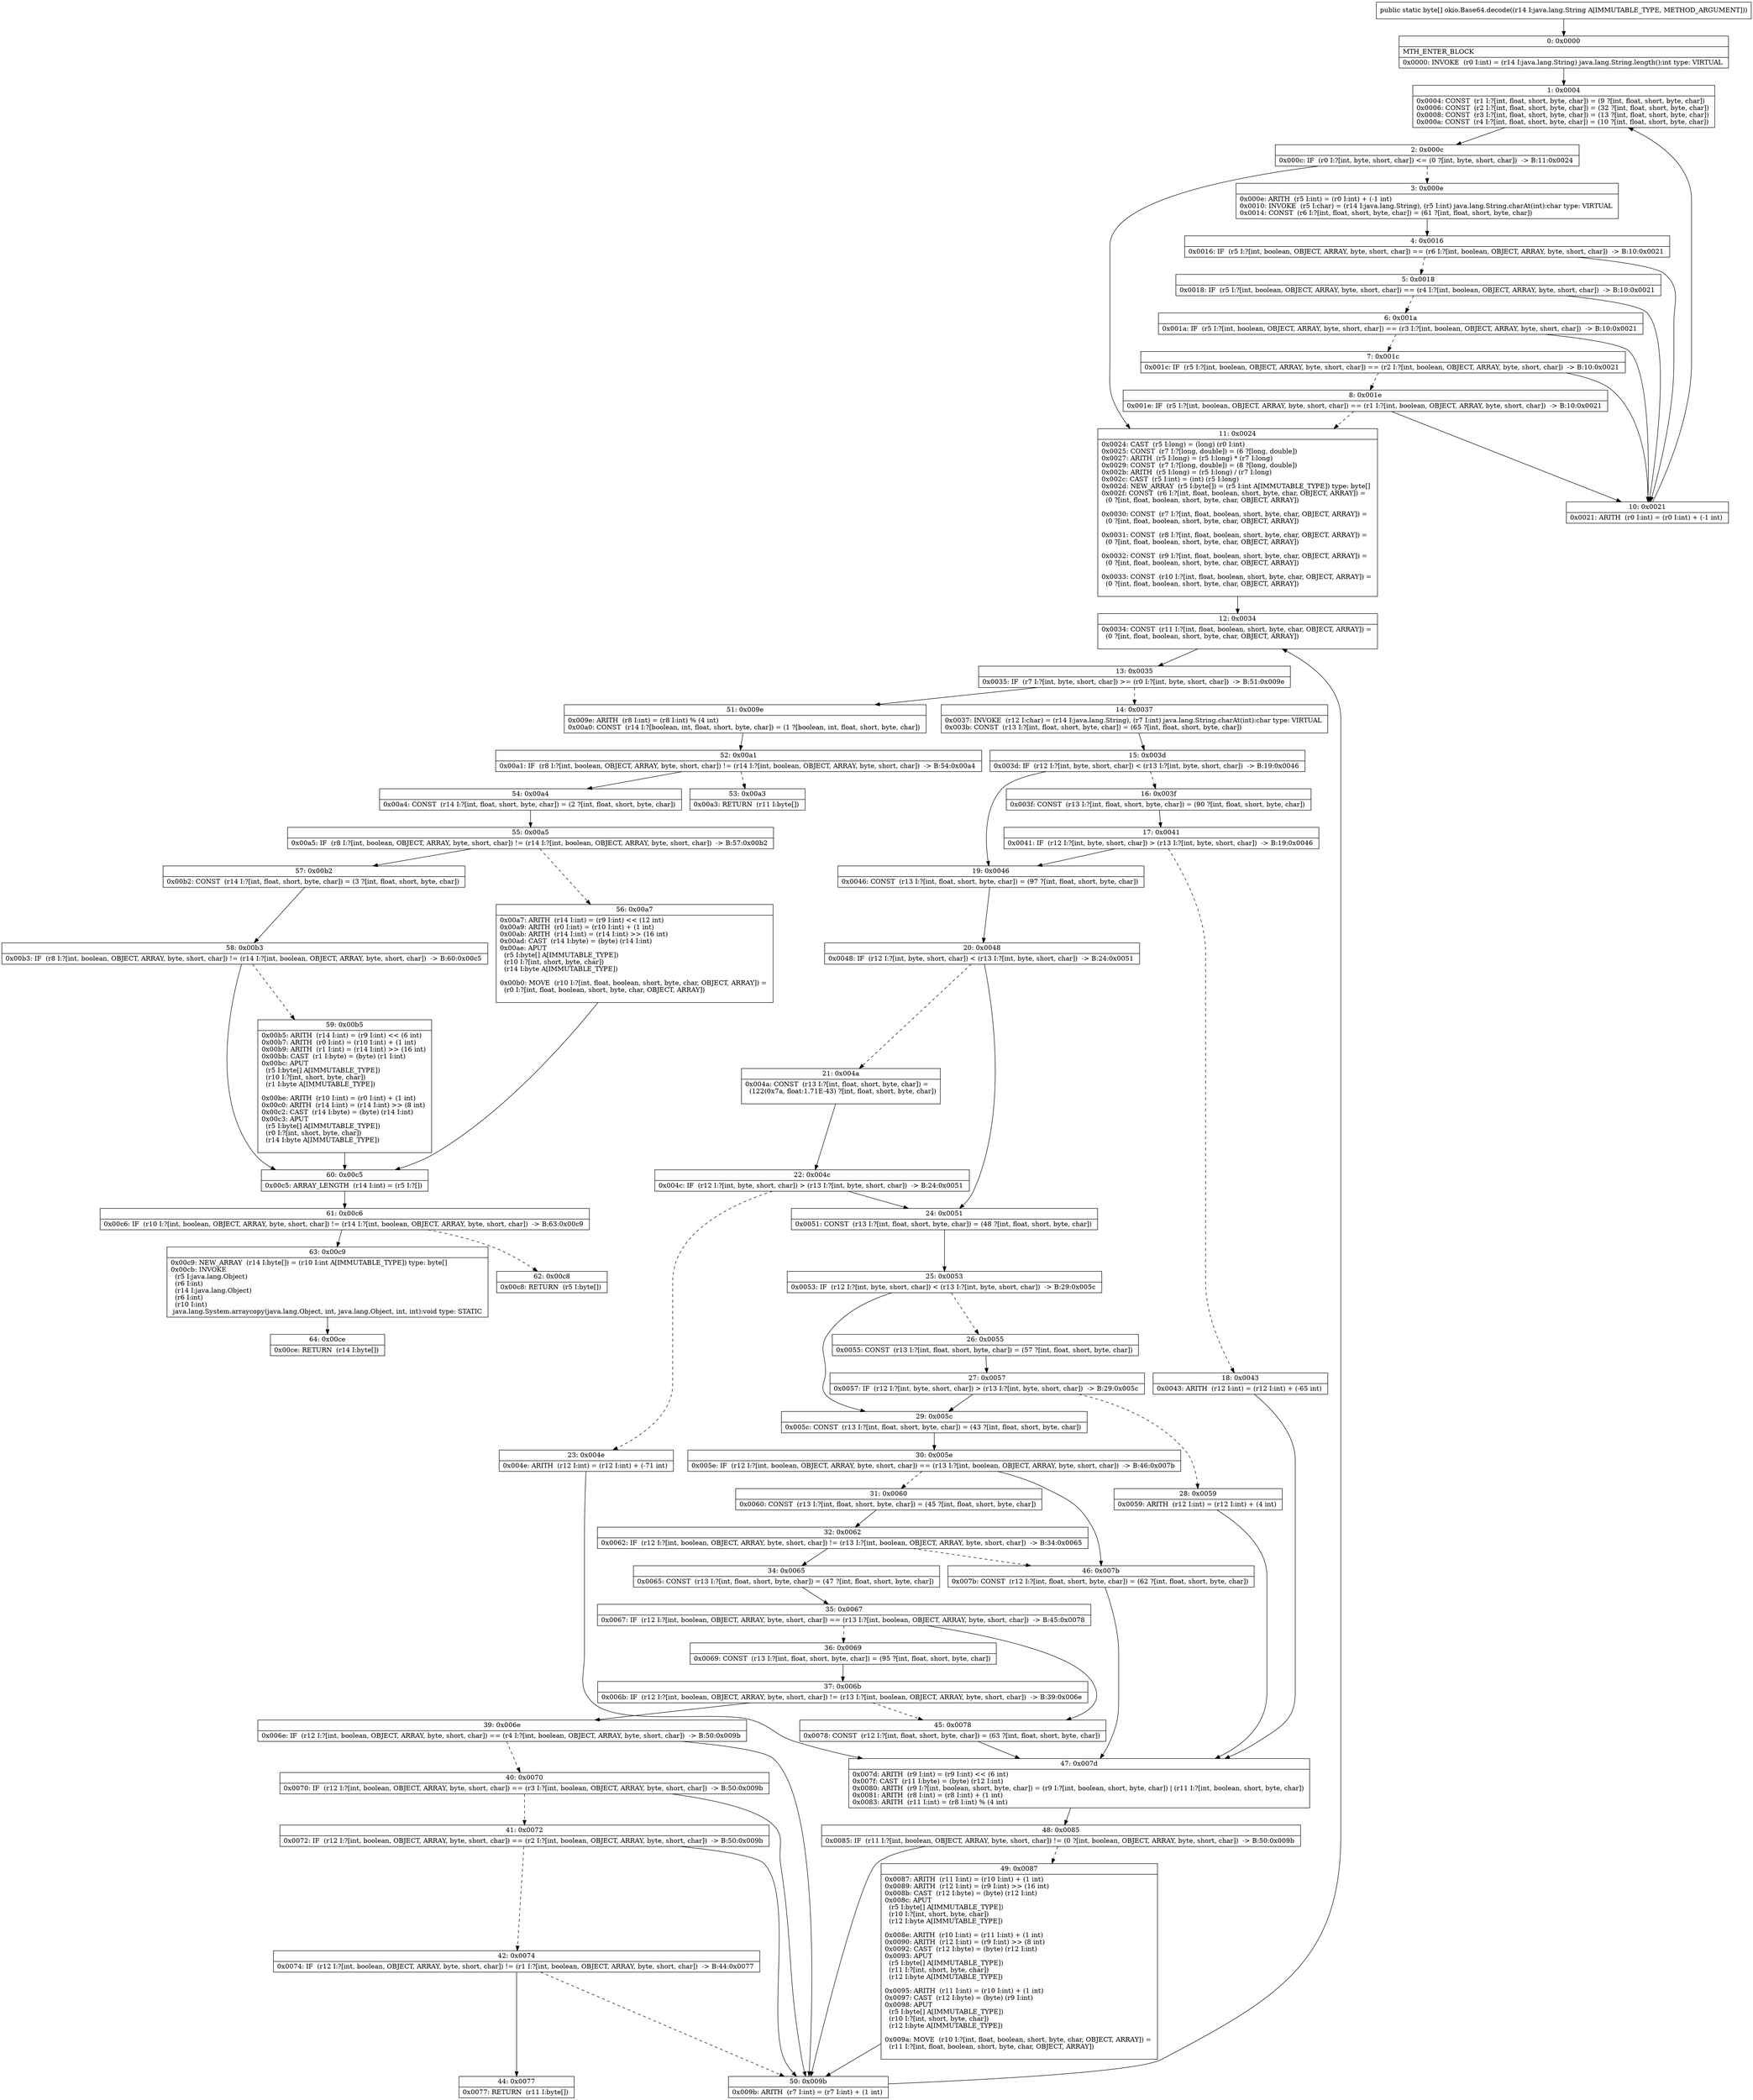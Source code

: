 digraph "CFG forokio.Base64.decode(Ljava\/lang\/String;)[B" {
Node_0 [shape=record,label="{0\:\ 0x0000|MTH_ENTER_BLOCK\l|0x0000: INVOKE  (r0 I:int) = (r14 I:java.lang.String) java.lang.String.length():int type: VIRTUAL \l}"];
Node_1 [shape=record,label="{1\:\ 0x0004|0x0004: CONST  (r1 I:?[int, float, short, byte, char]) = (9 ?[int, float, short, byte, char]) \l0x0006: CONST  (r2 I:?[int, float, short, byte, char]) = (32 ?[int, float, short, byte, char]) \l0x0008: CONST  (r3 I:?[int, float, short, byte, char]) = (13 ?[int, float, short, byte, char]) \l0x000a: CONST  (r4 I:?[int, float, short, byte, char]) = (10 ?[int, float, short, byte, char]) \l}"];
Node_2 [shape=record,label="{2\:\ 0x000c|0x000c: IF  (r0 I:?[int, byte, short, char]) \<= (0 ?[int, byte, short, char])  \-\> B:11:0x0024 \l}"];
Node_3 [shape=record,label="{3\:\ 0x000e|0x000e: ARITH  (r5 I:int) = (r0 I:int) + (\-1 int) \l0x0010: INVOKE  (r5 I:char) = (r14 I:java.lang.String), (r5 I:int) java.lang.String.charAt(int):char type: VIRTUAL \l0x0014: CONST  (r6 I:?[int, float, short, byte, char]) = (61 ?[int, float, short, byte, char]) \l}"];
Node_4 [shape=record,label="{4\:\ 0x0016|0x0016: IF  (r5 I:?[int, boolean, OBJECT, ARRAY, byte, short, char]) == (r6 I:?[int, boolean, OBJECT, ARRAY, byte, short, char])  \-\> B:10:0x0021 \l}"];
Node_5 [shape=record,label="{5\:\ 0x0018|0x0018: IF  (r5 I:?[int, boolean, OBJECT, ARRAY, byte, short, char]) == (r4 I:?[int, boolean, OBJECT, ARRAY, byte, short, char])  \-\> B:10:0x0021 \l}"];
Node_6 [shape=record,label="{6\:\ 0x001a|0x001a: IF  (r5 I:?[int, boolean, OBJECT, ARRAY, byte, short, char]) == (r3 I:?[int, boolean, OBJECT, ARRAY, byte, short, char])  \-\> B:10:0x0021 \l}"];
Node_7 [shape=record,label="{7\:\ 0x001c|0x001c: IF  (r5 I:?[int, boolean, OBJECT, ARRAY, byte, short, char]) == (r2 I:?[int, boolean, OBJECT, ARRAY, byte, short, char])  \-\> B:10:0x0021 \l}"];
Node_8 [shape=record,label="{8\:\ 0x001e|0x001e: IF  (r5 I:?[int, boolean, OBJECT, ARRAY, byte, short, char]) == (r1 I:?[int, boolean, OBJECT, ARRAY, byte, short, char])  \-\> B:10:0x0021 \l}"];
Node_10 [shape=record,label="{10\:\ 0x0021|0x0021: ARITH  (r0 I:int) = (r0 I:int) + (\-1 int) \l}"];
Node_11 [shape=record,label="{11\:\ 0x0024|0x0024: CAST  (r5 I:long) = (long) (r0 I:int) \l0x0025: CONST  (r7 I:?[long, double]) = (6 ?[long, double]) \l0x0027: ARITH  (r5 I:long) = (r5 I:long) * (r7 I:long) \l0x0029: CONST  (r7 I:?[long, double]) = (8 ?[long, double]) \l0x002b: ARITH  (r5 I:long) = (r5 I:long) \/ (r7 I:long) \l0x002c: CAST  (r5 I:int) = (int) (r5 I:long) \l0x002d: NEW_ARRAY  (r5 I:byte[]) = (r5 I:int A[IMMUTABLE_TYPE]) type: byte[] \l0x002f: CONST  (r6 I:?[int, float, boolean, short, byte, char, OBJECT, ARRAY]) = \l  (0 ?[int, float, boolean, short, byte, char, OBJECT, ARRAY])\l \l0x0030: CONST  (r7 I:?[int, float, boolean, short, byte, char, OBJECT, ARRAY]) = \l  (0 ?[int, float, boolean, short, byte, char, OBJECT, ARRAY])\l \l0x0031: CONST  (r8 I:?[int, float, boolean, short, byte, char, OBJECT, ARRAY]) = \l  (0 ?[int, float, boolean, short, byte, char, OBJECT, ARRAY])\l \l0x0032: CONST  (r9 I:?[int, float, boolean, short, byte, char, OBJECT, ARRAY]) = \l  (0 ?[int, float, boolean, short, byte, char, OBJECT, ARRAY])\l \l0x0033: CONST  (r10 I:?[int, float, boolean, short, byte, char, OBJECT, ARRAY]) = \l  (0 ?[int, float, boolean, short, byte, char, OBJECT, ARRAY])\l \l}"];
Node_12 [shape=record,label="{12\:\ 0x0034|0x0034: CONST  (r11 I:?[int, float, boolean, short, byte, char, OBJECT, ARRAY]) = \l  (0 ?[int, float, boolean, short, byte, char, OBJECT, ARRAY])\l \l}"];
Node_13 [shape=record,label="{13\:\ 0x0035|0x0035: IF  (r7 I:?[int, byte, short, char]) \>= (r0 I:?[int, byte, short, char])  \-\> B:51:0x009e \l}"];
Node_14 [shape=record,label="{14\:\ 0x0037|0x0037: INVOKE  (r12 I:char) = (r14 I:java.lang.String), (r7 I:int) java.lang.String.charAt(int):char type: VIRTUAL \l0x003b: CONST  (r13 I:?[int, float, short, byte, char]) = (65 ?[int, float, short, byte, char]) \l}"];
Node_15 [shape=record,label="{15\:\ 0x003d|0x003d: IF  (r12 I:?[int, byte, short, char]) \< (r13 I:?[int, byte, short, char])  \-\> B:19:0x0046 \l}"];
Node_16 [shape=record,label="{16\:\ 0x003f|0x003f: CONST  (r13 I:?[int, float, short, byte, char]) = (90 ?[int, float, short, byte, char]) \l}"];
Node_17 [shape=record,label="{17\:\ 0x0041|0x0041: IF  (r12 I:?[int, byte, short, char]) \> (r13 I:?[int, byte, short, char])  \-\> B:19:0x0046 \l}"];
Node_18 [shape=record,label="{18\:\ 0x0043|0x0043: ARITH  (r12 I:int) = (r12 I:int) + (\-65 int) \l}"];
Node_19 [shape=record,label="{19\:\ 0x0046|0x0046: CONST  (r13 I:?[int, float, short, byte, char]) = (97 ?[int, float, short, byte, char]) \l}"];
Node_20 [shape=record,label="{20\:\ 0x0048|0x0048: IF  (r12 I:?[int, byte, short, char]) \< (r13 I:?[int, byte, short, char])  \-\> B:24:0x0051 \l}"];
Node_21 [shape=record,label="{21\:\ 0x004a|0x004a: CONST  (r13 I:?[int, float, short, byte, char]) = \l  (122(0x7a, float:1.71E\-43) ?[int, float, short, byte, char])\l \l}"];
Node_22 [shape=record,label="{22\:\ 0x004c|0x004c: IF  (r12 I:?[int, byte, short, char]) \> (r13 I:?[int, byte, short, char])  \-\> B:24:0x0051 \l}"];
Node_23 [shape=record,label="{23\:\ 0x004e|0x004e: ARITH  (r12 I:int) = (r12 I:int) + (\-71 int) \l}"];
Node_24 [shape=record,label="{24\:\ 0x0051|0x0051: CONST  (r13 I:?[int, float, short, byte, char]) = (48 ?[int, float, short, byte, char]) \l}"];
Node_25 [shape=record,label="{25\:\ 0x0053|0x0053: IF  (r12 I:?[int, byte, short, char]) \< (r13 I:?[int, byte, short, char])  \-\> B:29:0x005c \l}"];
Node_26 [shape=record,label="{26\:\ 0x0055|0x0055: CONST  (r13 I:?[int, float, short, byte, char]) = (57 ?[int, float, short, byte, char]) \l}"];
Node_27 [shape=record,label="{27\:\ 0x0057|0x0057: IF  (r12 I:?[int, byte, short, char]) \> (r13 I:?[int, byte, short, char])  \-\> B:29:0x005c \l}"];
Node_28 [shape=record,label="{28\:\ 0x0059|0x0059: ARITH  (r12 I:int) = (r12 I:int) + (4 int) \l}"];
Node_29 [shape=record,label="{29\:\ 0x005c|0x005c: CONST  (r13 I:?[int, float, short, byte, char]) = (43 ?[int, float, short, byte, char]) \l}"];
Node_30 [shape=record,label="{30\:\ 0x005e|0x005e: IF  (r12 I:?[int, boolean, OBJECT, ARRAY, byte, short, char]) == (r13 I:?[int, boolean, OBJECT, ARRAY, byte, short, char])  \-\> B:46:0x007b \l}"];
Node_31 [shape=record,label="{31\:\ 0x0060|0x0060: CONST  (r13 I:?[int, float, short, byte, char]) = (45 ?[int, float, short, byte, char]) \l}"];
Node_32 [shape=record,label="{32\:\ 0x0062|0x0062: IF  (r12 I:?[int, boolean, OBJECT, ARRAY, byte, short, char]) != (r13 I:?[int, boolean, OBJECT, ARRAY, byte, short, char])  \-\> B:34:0x0065 \l}"];
Node_34 [shape=record,label="{34\:\ 0x0065|0x0065: CONST  (r13 I:?[int, float, short, byte, char]) = (47 ?[int, float, short, byte, char]) \l}"];
Node_35 [shape=record,label="{35\:\ 0x0067|0x0067: IF  (r12 I:?[int, boolean, OBJECT, ARRAY, byte, short, char]) == (r13 I:?[int, boolean, OBJECT, ARRAY, byte, short, char])  \-\> B:45:0x0078 \l}"];
Node_36 [shape=record,label="{36\:\ 0x0069|0x0069: CONST  (r13 I:?[int, float, short, byte, char]) = (95 ?[int, float, short, byte, char]) \l}"];
Node_37 [shape=record,label="{37\:\ 0x006b|0x006b: IF  (r12 I:?[int, boolean, OBJECT, ARRAY, byte, short, char]) != (r13 I:?[int, boolean, OBJECT, ARRAY, byte, short, char])  \-\> B:39:0x006e \l}"];
Node_39 [shape=record,label="{39\:\ 0x006e|0x006e: IF  (r12 I:?[int, boolean, OBJECT, ARRAY, byte, short, char]) == (r4 I:?[int, boolean, OBJECT, ARRAY, byte, short, char])  \-\> B:50:0x009b \l}"];
Node_40 [shape=record,label="{40\:\ 0x0070|0x0070: IF  (r12 I:?[int, boolean, OBJECT, ARRAY, byte, short, char]) == (r3 I:?[int, boolean, OBJECT, ARRAY, byte, short, char])  \-\> B:50:0x009b \l}"];
Node_41 [shape=record,label="{41\:\ 0x0072|0x0072: IF  (r12 I:?[int, boolean, OBJECT, ARRAY, byte, short, char]) == (r2 I:?[int, boolean, OBJECT, ARRAY, byte, short, char])  \-\> B:50:0x009b \l}"];
Node_42 [shape=record,label="{42\:\ 0x0074|0x0074: IF  (r12 I:?[int, boolean, OBJECT, ARRAY, byte, short, char]) != (r1 I:?[int, boolean, OBJECT, ARRAY, byte, short, char])  \-\> B:44:0x0077 \l}"];
Node_44 [shape=record,label="{44\:\ 0x0077|0x0077: RETURN  (r11 I:byte[]) \l}"];
Node_45 [shape=record,label="{45\:\ 0x0078|0x0078: CONST  (r12 I:?[int, float, short, byte, char]) = (63 ?[int, float, short, byte, char]) \l}"];
Node_46 [shape=record,label="{46\:\ 0x007b|0x007b: CONST  (r12 I:?[int, float, short, byte, char]) = (62 ?[int, float, short, byte, char]) \l}"];
Node_47 [shape=record,label="{47\:\ 0x007d|0x007d: ARITH  (r9 I:int) = (r9 I:int) \<\< (6 int) \l0x007f: CAST  (r11 I:byte) = (byte) (r12 I:int) \l0x0080: ARITH  (r9 I:?[int, boolean, short, byte, char]) = (r9 I:?[int, boolean, short, byte, char]) \| (r11 I:?[int, boolean, short, byte, char]) \l0x0081: ARITH  (r8 I:int) = (r8 I:int) + (1 int) \l0x0083: ARITH  (r11 I:int) = (r8 I:int) % (4 int) \l}"];
Node_48 [shape=record,label="{48\:\ 0x0085|0x0085: IF  (r11 I:?[int, boolean, OBJECT, ARRAY, byte, short, char]) != (0 ?[int, boolean, OBJECT, ARRAY, byte, short, char])  \-\> B:50:0x009b \l}"];
Node_49 [shape=record,label="{49\:\ 0x0087|0x0087: ARITH  (r11 I:int) = (r10 I:int) + (1 int) \l0x0089: ARITH  (r12 I:int) = (r9 I:int) \>\> (16 int) \l0x008b: CAST  (r12 I:byte) = (byte) (r12 I:int) \l0x008c: APUT  \l  (r5 I:byte[] A[IMMUTABLE_TYPE])\l  (r10 I:?[int, short, byte, char])\l  (r12 I:byte A[IMMUTABLE_TYPE])\l \l0x008e: ARITH  (r10 I:int) = (r11 I:int) + (1 int) \l0x0090: ARITH  (r12 I:int) = (r9 I:int) \>\> (8 int) \l0x0092: CAST  (r12 I:byte) = (byte) (r12 I:int) \l0x0093: APUT  \l  (r5 I:byte[] A[IMMUTABLE_TYPE])\l  (r11 I:?[int, short, byte, char])\l  (r12 I:byte A[IMMUTABLE_TYPE])\l \l0x0095: ARITH  (r11 I:int) = (r10 I:int) + (1 int) \l0x0097: CAST  (r12 I:byte) = (byte) (r9 I:int) \l0x0098: APUT  \l  (r5 I:byte[] A[IMMUTABLE_TYPE])\l  (r10 I:?[int, short, byte, char])\l  (r12 I:byte A[IMMUTABLE_TYPE])\l \l0x009a: MOVE  (r10 I:?[int, float, boolean, short, byte, char, OBJECT, ARRAY]) = \l  (r11 I:?[int, float, boolean, short, byte, char, OBJECT, ARRAY])\l \l}"];
Node_50 [shape=record,label="{50\:\ 0x009b|0x009b: ARITH  (r7 I:int) = (r7 I:int) + (1 int) \l}"];
Node_51 [shape=record,label="{51\:\ 0x009e|0x009e: ARITH  (r8 I:int) = (r8 I:int) % (4 int) \l0x00a0: CONST  (r14 I:?[boolean, int, float, short, byte, char]) = (1 ?[boolean, int, float, short, byte, char]) \l}"];
Node_52 [shape=record,label="{52\:\ 0x00a1|0x00a1: IF  (r8 I:?[int, boolean, OBJECT, ARRAY, byte, short, char]) != (r14 I:?[int, boolean, OBJECT, ARRAY, byte, short, char])  \-\> B:54:0x00a4 \l}"];
Node_53 [shape=record,label="{53\:\ 0x00a3|0x00a3: RETURN  (r11 I:byte[]) \l}"];
Node_54 [shape=record,label="{54\:\ 0x00a4|0x00a4: CONST  (r14 I:?[int, float, short, byte, char]) = (2 ?[int, float, short, byte, char]) \l}"];
Node_55 [shape=record,label="{55\:\ 0x00a5|0x00a5: IF  (r8 I:?[int, boolean, OBJECT, ARRAY, byte, short, char]) != (r14 I:?[int, boolean, OBJECT, ARRAY, byte, short, char])  \-\> B:57:0x00b2 \l}"];
Node_56 [shape=record,label="{56\:\ 0x00a7|0x00a7: ARITH  (r14 I:int) = (r9 I:int) \<\< (12 int) \l0x00a9: ARITH  (r0 I:int) = (r10 I:int) + (1 int) \l0x00ab: ARITH  (r14 I:int) = (r14 I:int) \>\> (16 int) \l0x00ad: CAST  (r14 I:byte) = (byte) (r14 I:int) \l0x00ae: APUT  \l  (r5 I:byte[] A[IMMUTABLE_TYPE])\l  (r10 I:?[int, short, byte, char])\l  (r14 I:byte A[IMMUTABLE_TYPE])\l \l0x00b0: MOVE  (r10 I:?[int, float, boolean, short, byte, char, OBJECT, ARRAY]) = \l  (r0 I:?[int, float, boolean, short, byte, char, OBJECT, ARRAY])\l \l}"];
Node_57 [shape=record,label="{57\:\ 0x00b2|0x00b2: CONST  (r14 I:?[int, float, short, byte, char]) = (3 ?[int, float, short, byte, char]) \l}"];
Node_58 [shape=record,label="{58\:\ 0x00b3|0x00b3: IF  (r8 I:?[int, boolean, OBJECT, ARRAY, byte, short, char]) != (r14 I:?[int, boolean, OBJECT, ARRAY, byte, short, char])  \-\> B:60:0x00c5 \l}"];
Node_59 [shape=record,label="{59\:\ 0x00b5|0x00b5: ARITH  (r14 I:int) = (r9 I:int) \<\< (6 int) \l0x00b7: ARITH  (r0 I:int) = (r10 I:int) + (1 int) \l0x00b9: ARITH  (r1 I:int) = (r14 I:int) \>\> (16 int) \l0x00bb: CAST  (r1 I:byte) = (byte) (r1 I:int) \l0x00bc: APUT  \l  (r5 I:byte[] A[IMMUTABLE_TYPE])\l  (r10 I:?[int, short, byte, char])\l  (r1 I:byte A[IMMUTABLE_TYPE])\l \l0x00be: ARITH  (r10 I:int) = (r0 I:int) + (1 int) \l0x00c0: ARITH  (r14 I:int) = (r14 I:int) \>\> (8 int) \l0x00c2: CAST  (r14 I:byte) = (byte) (r14 I:int) \l0x00c3: APUT  \l  (r5 I:byte[] A[IMMUTABLE_TYPE])\l  (r0 I:?[int, short, byte, char])\l  (r14 I:byte A[IMMUTABLE_TYPE])\l \l}"];
Node_60 [shape=record,label="{60\:\ 0x00c5|0x00c5: ARRAY_LENGTH  (r14 I:int) = (r5 I:?[]) \l}"];
Node_61 [shape=record,label="{61\:\ 0x00c6|0x00c6: IF  (r10 I:?[int, boolean, OBJECT, ARRAY, byte, short, char]) != (r14 I:?[int, boolean, OBJECT, ARRAY, byte, short, char])  \-\> B:63:0x00c9 \l}"];
Node_62 [shape=record,label="{62\:\ 0x00c8|0x00c8: RETURN  (r5 I:byte[]) \l}"];
Node_63 [shape=record,label="{63\:\ 0x00c9|0x00c9: NEW_ARRAY  (r14 I:byte[]) = (r10 I:int A[IMMUTABLE_TYPE]) type: byte[] \l0x00cb: INVOKE  \l  (r5 I:java.lang.Object)\l  (r6 I:int)\l  (r14 I:java.lang.Object)\l  (r6 I:int)\l  (r10 I:int)\l java.lang.System.arraycopy(java.lang.Object, int, java.lang.Object, int, int):void type: STATIC \l}"];
Node_64 [shape=record,label="{64\:\ 0x00ce|0x00ce: RETURN  (r14 I:byte[]) \l}"];
MethodNode[shape=record,label="{public static byte[] okio.Base64.decode((r14 I:java.lang.String A[IMMUTABLE_TYPE, METHOD_ARGUMENT])) }"];
MethodNode -> Node_0;
Node_0 -> Node_1;
Node_1 -> Node_2;
Node_2 -> Node_3[style=dashed];
Node_2 -> Node_11;
Node_3 -> Node_4;
Node_4 -> Node_5[style=dashed];
Node_4 -> Node_10;
Node_5 -> Node_6[style=dashed];
Node_5 -> Node_10;
Node_6 -> Node_7[style=dashed];
Node_6 -> Node_10;
Node_7 -> Node_8[style=dashed];
Node_7 -> Node_10;
Node_8 -> Node_10;
Node_8 -> Node_11[style=dashed];
Node_10 -> Node_1;
Node_11 -> Node_12;
Node_12 -> Node_13;
Node_13 -> Node_14[style=dashed];
Node_13 -> Node_51;
Node_14 -> Node_15;
Node_15 -> Node_16[style=dashed];
Node_15 -> Node_19;
Node_16 -> Node_17;
Node_17 -> Node_18[style=dashed];
Node_17 -> Node_19;
Node_18 -> Node_47;
Node_19 -> Node_20;
Node_20 -> Node_21[style=dashed];
Node_20 -> Node_24;
Node_21 -> Node_22;
Node_22 -> Node_23[style=dashed];
Node_22 -> Node_24;
Node_23 -> Node_47;
Node_24 -> Node_25;
Node_25 -> Node_26[style=dashed];
Node_25 -> Node_29;
Node_26 -> Node_27;
Node_27 -> Node_28[style=dashed];
Node_27 -> Node_29;
Node_28 -> Node_47;
Node_29 -> Node_30;
Node_30 -> Node_31[style=dashed];
Node_30 -> Node_46;
Node_31 -> Node_32;
Node_32 -> Node_34;
Node_32 -> Node_46[style=dashed];
Node_34 -> Node_35;
Node_35 -> Node_36[style=dashed];
Node_35 -> Node_45;
Node_36 -> Node_37;
Node_37 -> Node_39;
Node_37 -> Node_45[style=dashed];
Node_39 -> Node_40[style=dashed];
Node_39 -> Node_50;
Node_40 -> Node_41[style=dashed];
Node_40 -> Node_50;
Node_41 -> Node_42[style=dashed];
Node_41 -> Node_50;
Node_42 -> Node_44;
Node_42 -> Node_50[style=dashed];
Node_45 -> Node_47;
Node_46 -> Node_47;
Node_47 -> Node_48;
Node_48 -> Node_49[style=dashed];
Node_48 -> Node_50;
Node_49 -> Node_50;
Node_50 -> Node_12;
Node_51 -> Node_52;
Node_52 -> Node_53[style=dashed];
Node_52 -> Node_54;
Node_54 -> Node_55;
Node_55 -> Node_56[style=dashed];
Node_55 -> Node_57;
Node_56 -> Node_60;
Node_57 -> Node_58;
Node_58 -> Node_59[style=dashed];
Node_58 -> Node_60;
Node_59 -> Node_60;
Node_60 -> Node_61;
Node_61 -> Node_62[style=dashed];
Node_61 -> Node_63;
Node_63 -> Node_64;
}

